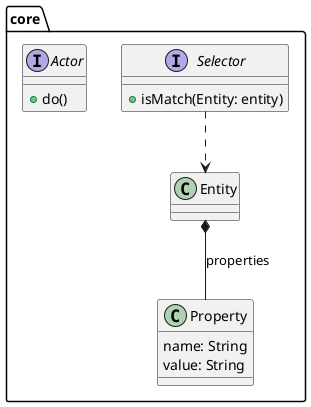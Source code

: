 @startuml

package core {

    class Property {
        name: String
        value: String
    }

    class Entity {}

    interface Selector {
        +isMatch(Entity: entity)
    }

    interface Actor {
        +do()
    }

}


Entity *-- Property: properties
Selector ..> Entity

@enduml